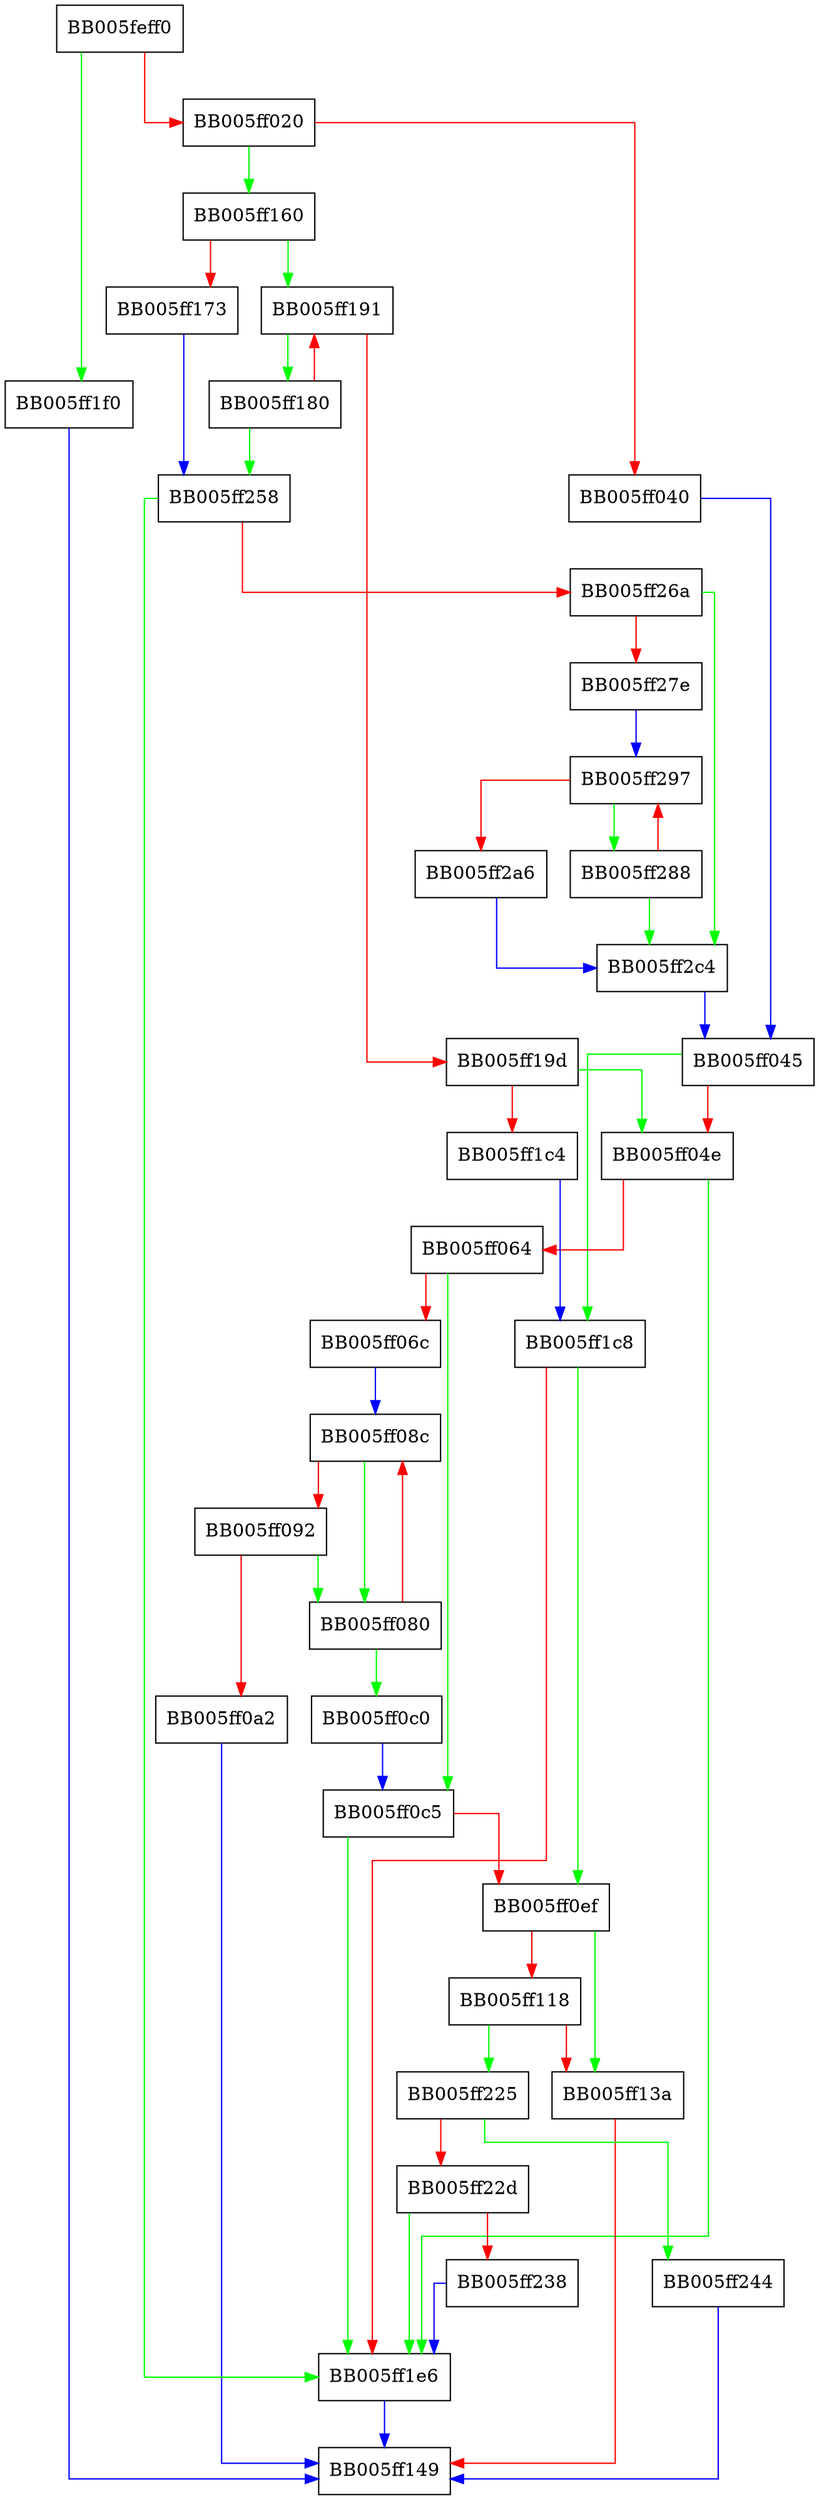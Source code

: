 digraph ossl_provider_new {
  node [shape="box"];
  graph [splines=ortho];
  BB005feff0 -> BB005ff1f0 [color="green"];
  BB005feff0 -> BB005ff020 [color="red"];
  BB005ff020 -> BB005ff160 [color="green"];
  BB005ff020 -> BB005ff040 [color="red"];
  BB005ff040 -> BB005ff045 [color="blue"];
  BB005ff045 -> BB005ff1c8 [color="green"];
  BB005ff045 -> BB005ff04e [color="red"];
  BB005ff04e -> BB005ff1e6 [color="green"];
  BB005ff04e -> BB005ff064 [color="red"];
  BB005ff064 -> BB005ff0c5 [color="green"];
  BB005ff064 -> BB005ff06c [color="red"];
  BB005ff06c -> BB005ff08c [color="blue"];
  BB005ff080 -> BB005ff0c0 [color="green"];
  BB005ff080 -> BB005ff08c [color="red"];
  BB005ff08c -> BB005ff080 [color="green"];
  BB005ff08c -> BB005ff092 [color="red"];
  BB005ff092 -> BB005ff080 [color="green"];
  BB005ff092 -> BB005ff0a2 [color="red"];
  BB005ff0a2 -> BB005ff149 [color="blue"];
  BB005ff0c0 -> BB005ff0c5 [color="blue"];
  BB005ff0c5 -> BB005ff1e6 [color="green"];
  BB005ff0c5 -> BB005ff0ef [color="red"];
  BB005ff0ef -> BB005ff13a [color="green"];
  BB005ff0ef -> BB005ff118 [color="red"];
  BB005ff118 -> BB005ff225 [color="green"];
  BB005ff118 -> BB005ff13a [color="red"];
  BB005ff13a -> BB005ff149 [color="red"];
  BB005ff160 -> BB005ff191 [color="green"];
  BB005ff160 -> BB005ff173 [color="red"];
  BB005ff173 -> BB005ff258 [color="blue"];
  BB005ff180 -> BB005ff258 [color="green"];
  BB005ff180 -> BB005ff191 [color="red"];
  BB005ff191 -> BB005ff180 [color="green"];
  BB005ff191 -> BB005ff19d [color="red"];
  BB005ff19d -> BB005ff04e [color="green"];
  BB005ff19d -> BB005ff1c4 [color="red"];
  BB005ff1c4 -> BB005ff1c8 [color="blue"];
  BB005ff1c8 -> BB005ff0ef [color="green"];
  BB005ff1c8 -> BB005ff1e6 [color="red"];
  BB005ff1e6 -> BB005ff149 [color="blue"];
  BB005ff1f0 -> BB005ff149 [color="blue"];
  BB005ff225 -> BB005ff244 [color="green"];
  BB005ff225 -> BB005ff22d [color="red"];
  BB005ff22d -> BB005ff1e6 [color="green"];
  BB005ff22d -> BB005ff238 [color="red"];
  BB005ff238 -> BB005ff1e6 [color="blue"];
  BB005ff244 -> BB005ff149 [color="blue"];
  BB005ff258 -> BB005ff1e6 [color="green"];
  BB005ff258 -> BB005ff26a [color="red"];
  BB005ff26a -> BB005ff2c4 [color="green"];
  BB005ff26a -> BB005ff27e [color="red"];
  BB005ff27e -> BB005ff297 [color="blue"];
  BB005ff288 -> BB005ff2c4 [color="green"];
  BB005ff288 -> BB005ff297 [color="red"];
  BB005ff297 -> BB005ff288 [color="green"];
  BB005ff297 -> BB005ff2a6 [color="red"];
  BB005ff2a6 -> BB005ff2c4 [color="blue"];
  BB005ff2c4 -> BB005ff045 [color="blue"];
}